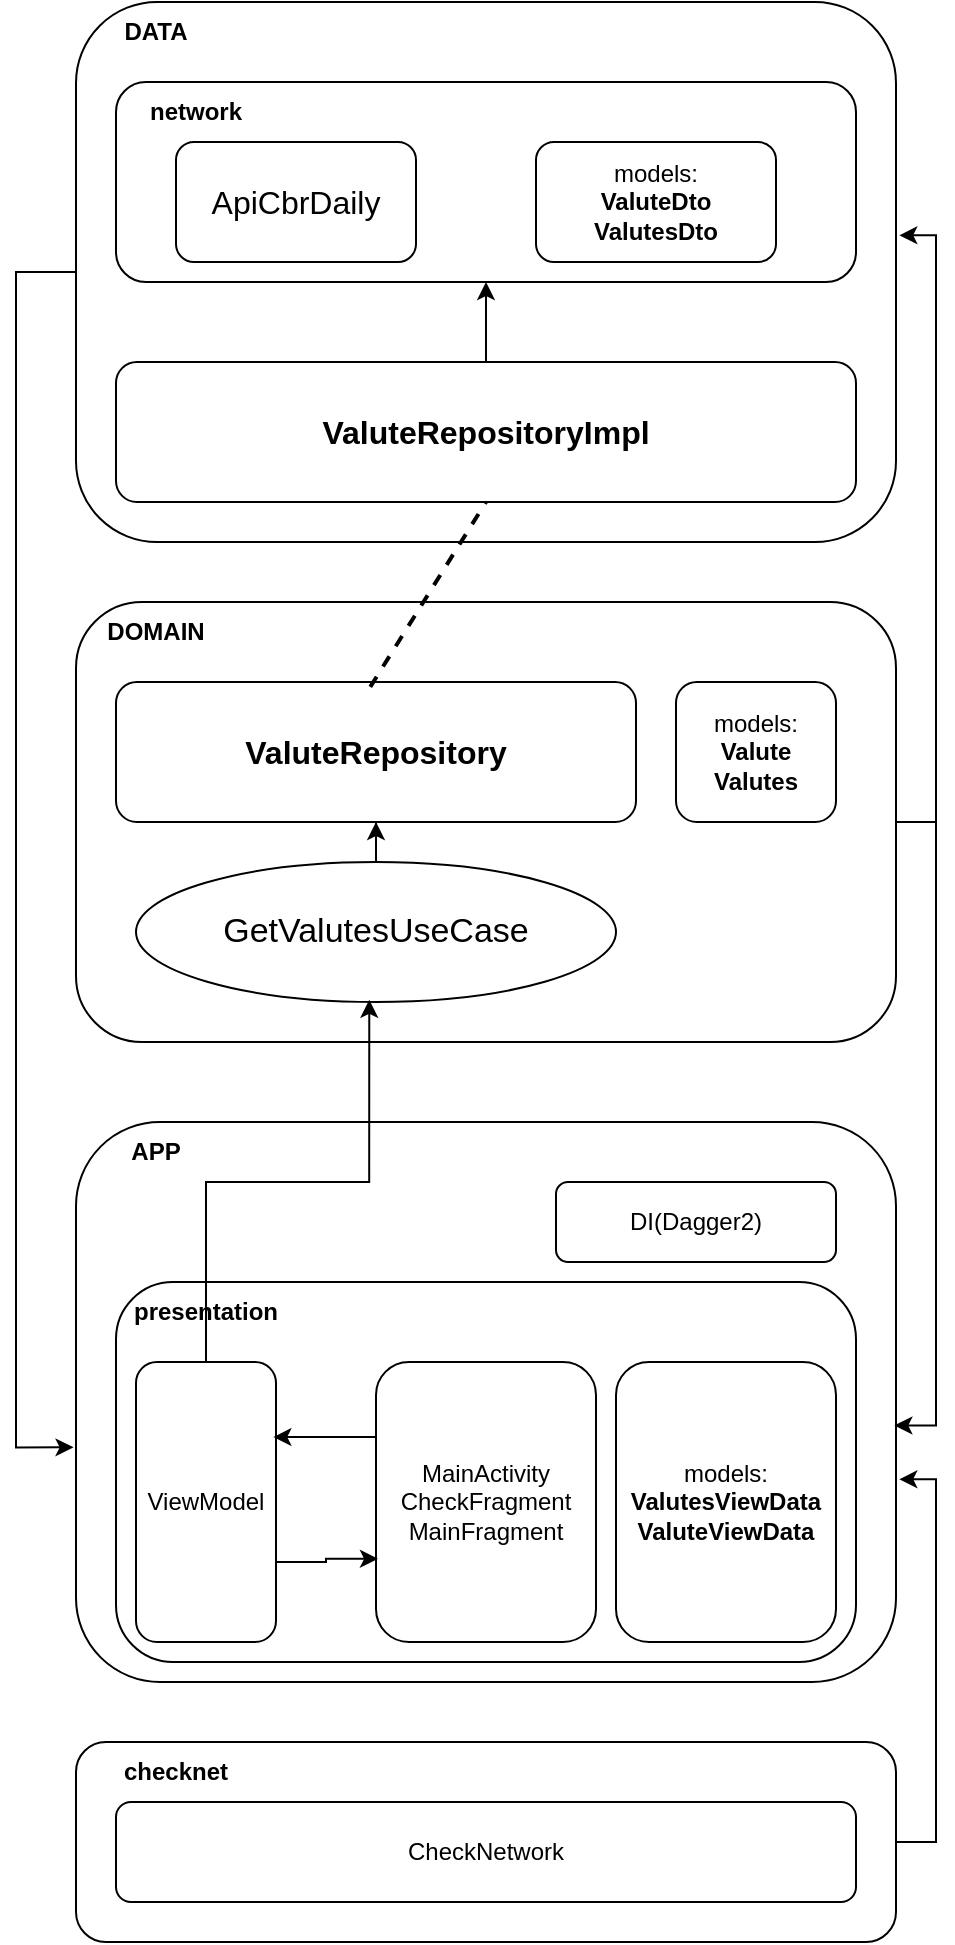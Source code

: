 <mxfile version="24.7.3" type="device">
  <diagram name="Page-1" id="IstLbmAOxMjDBZ5lTKIP">
    <mxGraphModel dx="468" dy="627" grid="1" gridSize="10" guides="1" tooltips="1" connect="1" arrows="1" fold="1" page="1" pageScale="1" pageWidth="850" pageHeight="1100" math="0" shadow="0">
      <root>
        <mxCell id="0" />
        <mxCell id="1" parent="0" />
        <mxCell id="t-jp8nVngBQzPJqjFMMp-1" value="" style="rounded=1;whiteSpace=wrap;html=1;" vertex="1" parent="1">
          <mxGeometry x="240" y="270" width="410" height="270" as="geometry" />
        </mxCell>
        <mxCell id="t-jp8nVngBQzPJqjFMMp-2" value="&lt;b&gt;DATA&lt;/b&gt;" style="text;html=1;align=center;verticalAlign=middle;whiteSpace=wrap;rounded=0;" vertex="1" parent="1">
          <mxGeometry x="250" y="270" width="60" height="30" as="geometry" />
        </mxCell>
        <mxCell id="t-jp8nVngBQzPJqjFMMp-3" value="" style="rounded=1;whiteSpace=wrap;html=1;" vertex="1" parent="1">
          <mxGeometry x="240" y="570" width="410" height="220" as="geometry" />
        </mxCell>
        <mxCell id="t-jp8nVngBQzPJqjFMMp-4" value="&lt;b&gt;DOMAIN&lt;/b&gt;" style="text;html=1;align=center;verticalAlign=middle;whiteSpace=wrap;rounded=0;" vertex="1" parent="1">
          <mxGeometry x="250" y="570" width="60" height="30" as="geometry" />
        </mxCell>
        <mxCell id="t-jp8nVngBQzPJqjFMMp-5" value="" style="rounded=1;whiteSpace=wrap;html=1;" vertex="1" parent="1">
          <mxGeometry x="240" y="830" width="410" height="280" as="geometry" />
        </mxCell>
        <mxCell id="t-jp8nVngBQzPJqjFMMp-6" value="&lt;b&gt;APP&lt;/b&gt;" style="text;html=1;align=center;verticalAlign=middle;whiteSpace=wrap;rounded=0;" vertex="1" parent="1">
          <mxGeometry x="250" y="830" width="60" height="30" as="geometry" />
        </mxCell>
        <mxCell id="t-jp8nVngBQzPJqjFMMp-7" value="&lt;div&gt;models:&lt;/div&gt;&lt;b&gt;Valute&lt;/b&gt;&lt;div&gt;&lt;b&gt;Valutes&lt;/b&gt;&lt;/div&gt;" style="rounded=1;whiteSpace=wrap;html=1;" vertex="1" parent="1">
          <mxGeometry x="540" y="610" width="80" height="70" as="geometry" />
        </mxCell>
        <mxCell id="t-jp8nVngBQzPJqjFMMp-8" value="&lt;font style=&quot;font-size: 16px;&quot;&gt;&lt;b&gt;ValuteRepository&lt;/b&gt;&lt;/font&gt;" style="rounded=1;whiteSpace=wrap;html=1;" vertex="1" parent="1">
          <mxGeometry x="260" y="610" width="260" height="70" as="geometry" />
        </mxCell>
        <mxCell id="t-jp8nVngBQzPJqjFMMp-25" style="edgeStyle=orthogonalEdgeStyle;rounded=0;orthogonalLoop=1;jettySize=auto;html=1;entryX=0.5;entryY=1;entryDx=0;entryDy=0;" edge="1" parent="1" source="t-jp8nVngBQzPJqjFMMp-9" target="t-jp8nVngBQzPJqjFMMp-8">
          <mxGeometry relative="1" as="geometry" />
        </mxCell>
        <mxCell id="t-jp8nVngBQzPJqjFMMp-9" value="&lt;font style=&quot;font-size: 17px;&quot;&gt;GetValutesUseCase&lt;/font&gt;" style="ellipse;whiteSpace=wrap;html=1;" vertex="1" parent="1">
          <mxGeometry x="270" y="700" width="240" height="70" as="geometry" />
        </mxCell>
        <mxCell id="t-jp8nVngBQzPJqjFMMp-10" value="" style="rounded=1;whiteSpace=wrap;html=1;" vertex="1" parent="1">
          <mxGeometry x="260" y="910" width="370" height="190" as="geometry" />
        </mxCell>
        <mxCell id="t-jp8nVngBQzPJqjFMMp-11" value="" style="rounded=1;whiteSpace=wrap;html=1;" vertex="1" parent="1">
          <mxGeometry x="260" y="310" width="370" height="100" as="geometry" />
        </mxCell>
        <mxCell id="t-jp8nVngBQzPJqjFMMp-27" style="edgeStyle=orthogonalEdgeStyle;rounded=0;orthogonalLoop=1;jettySize=auto;html=1;entryX=0.5;entryY=1;entryDx=0;entryDy=0;" edge="1" parent="1" source="t-jp8nVngBQzPJqjFMMp-12" target="t-jp8nVngBQzPJqjFMMp-11">
          <mxGeometry relative="1" as="geometry" />
        </mxCell>
        <mxCell id="t-jp8nVngBQzPJqjFMMp-12" value="&lt;font style=&quot;font-size: 16px;&quot;&gt;&lt;b&gt;ValuteRepositoryImpl&lt;/b&gt;&lt;/font&gt;" style="rounded=1;whiteSpace=wrap;html=1;" vertex="1" parent="1">
          <mxGeometry x="260" y="450" width="370" height="70" as="geometry" />
        </mxCell>
        <mxCell id="t-jp8nVngBQzPJqjFMMp-13" value="&lt;b&gt;network&lt;/b&gt;" style="text;html=1;align=center;verticalAlign=middle;whiteSpace=wrap;rounded=0;" vertex="1" parent="1">
          <mxGeometry x="270" y="310" width="60" height="30" as="geometry" />
        </mxCell>
        <mxCell id="t-jp8nVngBQzPJqjFMMp-14" value="&lt;font style=&quot;font-size: 16px;&quot;&gt;ApiCbrDaily&lt;/font&gt;" style="rounded=1;whiteSpace=wrap;html=1;" vertex="1" parent="1">
          <mxGeometry x="290" y="340" width="120" height="60" as="geometry" />
        </mxCell>
        <mxCell id="t-jp8nVngBQzPJqjFMMp-15" value="models:&lt;div&gt;&lt;b&gt;ValuteDto&lt;/b&gt;&lt;/div&gt;&lt;div&gt;&lt;b&gt;ValutesDto&lt;/b&gt;&lt;/div&gt;" style="rounded=1;whiteSpace=wrap;html=1;" vertex="1" parent="1">
          <mxGeometry x="470" y="340" width="120" height="60" as="geometry" />
        </mxCell>
        <mxCell id="t-jp8nVngBQzPJqjFMMp-17" value="DI(Dagger2)" style="rounded=1;whiteSpace=wrap;html=1;" vertex="1" parent="1">
          <mxGeometry x="480" y="860" width="140" height="40" as="geometry" />
        </mxCell>
        <mxCell id="t-jp8nVngBQzPJqjFMMp-18" value="&lt;b&gt;presentation&lt;/b&gt;" style="text;html=1;align=center;verticalAlign=middle;whiteSpace=wrap;rounded=0;" vertex="1" parent="1">
          <mxGeometry x="275" y="910" width="60" height="30" as="geometry" />
        </mxCell>
        <mxCell id="t-jp8nVngBQzPJqjFMMp-19" value="ViewModel" style="rounded=1;whiteSpace=wrap;html=1;" vertex="1" parent="1">
          <mxGeometry x="270" y="950" width="70" height="140" as="geometry" />
        </mxCell>
        <mxCell id="t-jp8nVngBQzPJqjFMMp-20" value="MainActivity&lt;div&gt;CheckFragment&lt;/div&gt;&lt;div&gt;MainFragment&lt;/div&gt;" style="rounded=1;whiteSpace=wrap;html=1;" vertex="1" parent="1">
          <mxGeometry x="390" y="950" width="110" height="140" as="geometry" />
        </mxCell>
        <mxCell id="t-jp8nVngBQzPJqjFMMp-21" value="&lt;div&gt;models:&lt;/div&gt;&lt;b&gt;ValutesViewData&lt;/b&gt;&lt;div&gt;&lt;b&gt;ValuteViewData&lt;/b&gt;&lt;/div&gt;" style="rounded=1;whiteSpace=wrap;html=1;" vertex="1" parent="1">
          <mxGeometry x="510" y="950" width="110" height="140" as="geometry" />
        </mxCell>
        <mxCell id="t-jp8nVngBQzPJqjFMMp-22" style="edgeStyle=orthogonalEdgeStyle;rounded=0;orthogonalLoop=1;jettySize=auto;html=1;entryX=0.981;entryY=0.268;entryDx=0;entryDy=0;entryPerimeter=0;" edge="1" parent="1" source="t-jp8nVngBQzPJqjFMMp-20" target="t-jp8nVngBQzPJqjFMMp-19">
          <mxGeometry relative="1" as="geometry">
            <Array as="points">
              <mxPoint x="365" y="988" />
            </Array>
          </mxGeometry>
        </mxCell>
        <mxCell id="t-jp8nVngBQzPJqjFMMp-23" style="edgeStyle=orthogonalEdgeStyle;rounded=0;orthogonalLoop=1;jettySize=auto;html=1;entryX=0.009;entryY=0.703;entryDx=0;entryDy=0;entryPerimeter=0;" edge="1" parent="1" source="t-jp8nVngBQzPJqjFMMp-19" target="t-jp8nVngBQzPJqjFMMp-20">
          <mxGeometry relative="1" as="geometry">
            <Array as="points">
              <mxPoint x="365" y="1050" />
              <mxPoint x="365" y="1048" />
            </Array>
          </mxGeometry>
        </mxCell>
        <mxCell id="t-jp8nVngBQzPJqjFMMp-24" style="edgeStyle=orthogonalEdgeStyle;rounded=0;orthogonalLoop=1;jettySize=auto;html=1;entryX=0.486;entryY=0.984;entryDx=0;entryDy=0;entryPerimeter=0;" edge="1" parent="1" source="t-jp8nVngBQzPJqjFMMp-19" target="t-jp8nVngBQzPJqjFMMp-9">
          <mxGeometry relative="1" as="geometry" />
        </mxCell>
        <mxCell id="t-jp8nVngBQzPJqjFMMp-26" value="" style="endArrow=none;dashed=1;html=1;strokeWidth=2;rounded=0;entryX=0.5;entryY=1;entryDx=0;entryDy=0;exitX=0.489;exitY=0.035;exitDx=0;exitDy=0;exitPerimeter=0;jumpSize=6;" edge="1" parent="1" source="t-jp8nVngBQzPJqjFMMp-8" target="t-jp8nVngBQzPJqjFMMp-12">
          <mxGeometry width="50" height="50" relative="1" as="geometry">
            <mxPoint x="370" y="620" as="sourcePoint" />
            <mxPoint x="420" y="570" as="targetPoint" />
          </mxGeometry>
        </mxCell>
        <mxCell id="t-jp8nVngBQzPJqjFMMp-28" value="" style="rounded=1;whiteSpace=wrap;html=1;" vertex="1" parent="1">
          <mxGeometry x="240" y="1140" width="410" height="100" as="geometry" />
        </mxCell>
        <mxCell id="t-jp8nVngBQzPJqjFMMp-29" value="&lt;b&gt;checknet&lt;/b&gt;" style="text;html=1;align=center;verticalAlign=middle;whiteSpace=wrap;rounded=0;" vertex="1" parent="1">
          <mxGeometry x="260" y="1140" width="60" height="30" as="geometry" />
        </mxCell>
        <mxCell id="t-jp8nVngBQzPJqjFMMp-30" style="edgeStyle=orthogonalEdgeStyle;rounded=0;orthogonalLoop=1;jettySize=auto;html=1;entryX=0.998;entryY=0.542;entryDx=0;entryDy=0;entryPerimeter=0;" edge="1" parent="1" source="t-jp8nVngBQzPJqjFMMp-3" target="t-jp8nVngBQzPJqjFMMp-5">
          <mxGeometry relative="1" as="geometry">
            <Array as="points">
              <mxPoint x="670" y="680" />
              <mxPoint x="670" y="982" />
            </Array>
          </mxGeometry>
        </mxCell>
        <mxCell id="t-jp8nVngBQzPJqjFMMp-31" style="edgeStyle=orthogonalEdgeStyle;rounded=0;orthogonalLoop=1;jettySize=auto;html=1;entryX=1.004;entryY=0.432;entryDx=0;entryDy=0;entryPerimeter=0;" edge="1" parent="1" source="t-jp8nVngBQzPJqjFMMp-3" target="t-jp8nVngBQzPJqjFMMp-1">
          <mxGeometry relative="1" as="geometry">
            <Array as="points">
              <mxPoint x="670" y="680" />
              <mxPoint x="670" y="387" />
            </Array>
          </mxGeometry>
        </mxCell>
        <mxCell id="t-jp8nVngBQzPJqjFMMp-32" style="edgeStyle=orthogonalEdgeStyle;rounded=0;orthogonalLoop=1;jettySize=auto;html=1;entryX=-0.003;entryY=0.581;entryDx=0;entryDy=0;entryPerimeter=0;" edge="1" parent="1" source="t-jp8nVngBQzPJqjFMMp-1" target="t-jp8nVngBQzPJqjFMMp-5">
          <mxGeometry relative="1" as="geometry">
            <Array as="points">
              <mxPoint x="210" y="405" />
              <mxPoint x="210" y="993" />
            </Array>
          </mxGeometry>
        </mxCell>
        <mxCell id="t-jp8nVngBQzPJqjFMMp-33" value="CheckNetwork" style="rounded=1;whiteSpace=wrap;html=1;" vertex="1" parent="1">
          <mxGeometry x="260" y="1170" width="370" height="50" as="geometry" />
        </mxCell>
        <mxCell id="t-jp8nVngBQzPJqjFMMp-34" style="edgeStyle=orthogonalEdgeStyle;rounded=0;orthogonalLoop=1;jettySize=auto;html=1;entryX=1.004;entryY=0.638;entryDx=0;entryDy=0;entryPerimeter=0;" edge="1" parent="1" source="t-jp8nVngBQzPJqjFMMp-28" target="t-jp8nVngBQzPJqjFMMp-5">
          <mxGeometry relative="1" as="geometry">
            <Array as="points">
              <mxPoint x="670" y="1190" />
              <mxPoint x="670" y="1009" />
            </Array>
          </mxGeometry>
        </mxCell>
      </root>
    </mxGraphModel>
  </diagram>
</mxfile>
